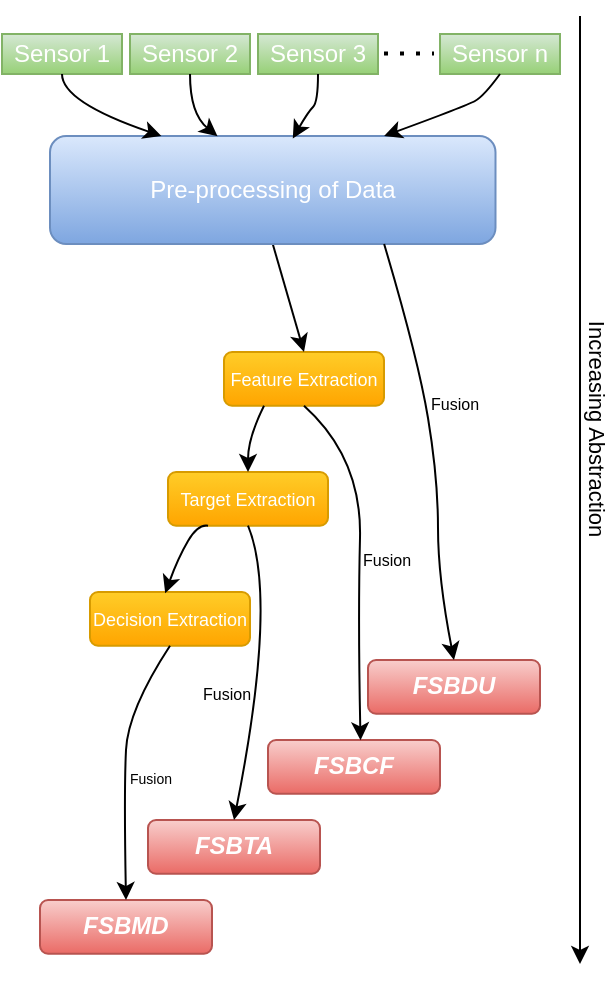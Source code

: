 <mxfile version="14.6.13" type="device"><diagram id="J1SnluEcLUcTRhaXosoH" name="Page-1"><mxGraphModel dx="1024" dy="632" grid="0" gridSize="10" guides="1" tooltips="1" connect="1" arrows="1" fold="1" page="1" pageScale="1" pageWidth="850" pageHeight="1100" math="0" shadow="0"><root><mxCell id="0"/><mxCell id="1" parent="0"/><mxCell id="b5prlHBCZBQqHRGAWx5U-35" value="Sensor 1" style="rounded=0;whiteSpace=wrap;html=1;gradientColor=#97d077;fillColor=#d5e8d4;strokeColor=#82b366;fontColor=#FFFFFF;rotation=0;" parent="1" vertex="1"><mxGeometry x="263" y="127" width="60" height="20" as="geometry"/></mxCell><mxCell id="b5prlHBCZBQqHRGAWx5U-36" value="" style="endArrow=none;dashed=1;html=1;dashPattern=1 3;strokeWidth=2;" parent="1" edge="1"><mxGeometry x="247" y="223.75" width="50" height="50" as="geometry"><mxPoint x="454" y="136.75" as="sourcePoint"/><mxPoint x="479" y="136.75" as="targetPoint"/></mxGeometry></mxCell><mxCell id="b5prlHBCZBQqHRGAWx5U-54" value="&lt;font style=&quot;font-size: 9px&quot;&gt;Feature Extraction&lt;/font&gt;" style="rounded=1;whiteSpace=wrap;html=1;rotation=0;fillColor=#ffcd28;strokeColor=#d79b00;gradientColor=#ffa500;fontColor=#FFFFFF;" parent="1" vertex="1"><mxGeometry x="374" y="286" width="80" height="26.87" as="geometry"/></mxCell><mxCell id="b5prlHBCZBQqHRGAWx5U-55" value="&lt;font style=&quot;font-size: 9px&quot;&gt;Target Extraction&lt;/font&gt;" style="rounded=1;whiteSpace=wrap;html=1;rotation=0;fillColor=#ffcd28;strokeColor=#d79b00;gradientColor=#ffa500;fontColor=#FFFFFF;" parent="1" vertex="1"><mxGeometry x="346" y="346" width="80" height="26.87" as="geometry"/></mxCell><mxCell id="b5prlHBCZBQqHRGAWx5U-56" value="&lt;font style=&quot;font-size: 9px&quot;&gt;Decision Extraction&lt;/font&gt;" style="rounded=1;whiteSpace=wrap;html=1;rotation=0;fillColor=#ffcd28;strokeColor=#d79b00;gradientColor=#ffa500;fontColor=#FFFFFF;" parent="1" vertex="1"><mxGeometry x="307" y="406" width="80" height="26.87" as="geometry"/></mxCell><mxCell id="b5prlHBCZBQqHRGAWx5U-59" value="" style="curved=1;endArrow=classic;html=1;entryX=0.5;entryY=0;entryDx=0;entryDy=0;exitX=0.5;exitY=1;exitDx=0;exitDy=0;" parent="1" source="b5prlHBCZBQqHRGAWx5U-83" target="b5prlHBCZBQqHRGAWx5U-54" edge="1"><mxGeometry x="129" y="171" width="50" height="50" as="geometry"><mxPoint x="399" y="245" as="sourcePoint"/><mxPoint x="495" y="519" as="targetPoint"/><Array as="points"/></mxGeometry></mxCell><mxCell id="b5prlHBCZBQqHRGAWx5U-67" value="" style="group;fontColor=#FFFFFF;rotation=90;" parent="1" vertex="1" connectable="0"><mxGeometry x="324" y="398" width="146.87" height="229.94" as="geometry"/></mxCell><mxCell id="b5prlHBCZBQqHRGAWx5U-51" value="&lt;b&gt;&lt;i&gt;FSBDU&lt;/i&gt;&lt;/b&gt;" style="rounded=1;whiteSpace=wrap;html=1;rotation=0;fillColor=#f8cecc;strokeColor=#b85450;gradientColor=#ea6b66;fontColor=#FFFFFF;" parent="b5prlHBCZBQqHRGAWx5U-67" vertex="1"><mxGeometry x="122" y="42" width="86" height="26.87" as="geometry"/></mxCell><mxCell id="b5prlHBCZBQqHRGAWx5U-63" value="&lt;b&gt;&lt;i&gt;FSBCF&lt;/i&gt;&lt;/b&gt;" style="rounded=1;whiteSpace=wrap;html=1;rotation=0;fillColor=#f8cecc;strokeColor=#b85450;gradientColor=#ea6b66;fontColor=#FFFFFF;" parent="b5prlHBCZBQqHRGAWx5U-67" vertex="1"><mxGeometry x="72" y="82" width="86" height="26.87" as="geometry"/></mxCell><mxCell id="b5prlHBCZBQqHRGAWx5U-64" value="&lt;b&gt;&lt;i&gt;FSBTA&lt;/i&gt;&lt;/b&gt;" style="rounded=1;whiteSpace=wrap;html=1;rotation=0;fillColor=#f8cecc;strokeColor=#b85450;gradientColor=#ea6b66;fontColor=#FFFFFF;" parent="b5prlHBCZBQqHRGAWx5U-67" vertex="1"><mxGeometry x="12" y="122" width="86" height="26.87" as="geometry"/></mxCell><mxCell id="b5prlHBCZBQqHRGAWx5U-65" value="&lt;b&gt;&lt;i&gt;FSBMD&lt;/i&gt;&lt;/b&gt;" style="rounded=1;whiteSpace=wrap;html=1;rotation=0;labelBackgroundColor=none;fillColor=#f8cecc;strokeColor=#b85450;gradientColor=#ea6b66;fontColor=#FFFFFF;" parent="b5prlHBCZBQqHRGAWx5U-67" vertex="1"><mxGeometry x="-42" y="162" width="86" height="26.87" as="geometry"/></mxCell><mxCell id="b5prlHBCZBQqHRGAWx5U-76" value="&lt;font style=&quot;font-size: 8px&quot;&gt;Fusion&lt;/font&gt;" style="edgeLabel;html=1;align=center;verticalAlign=middle;resizable=0;points=[];rotation=0;labelBackgroundColor=none;" parent="b5prlHBCZBQqHRGAWx5U-67" vertex="1" connectable="0"><mxGeometry x="51" y="58" as="geometry"/></mxCell><mxCell id="b5prlHBCZBQqHRGAWx5U-77" value="&lt;font style=&quot;font-size: 7px&quot;&gt;Fusion&lt;/font&gt;" style="edgeLabel;html=1;align=center;verticalAlign=middle;resizable=0;points=[];rotation=0;labelBackgroundColor=none;" parent="b5prlHBCZBQqHRGAWx5U-67" vertex="1" connectable="0"><mxGeometry x="-5" y="88" as="geometry"><mxPoint x="18" y="12" as="offset"/></mxGeometry></mxCell><mxCell id="b5prlHBCZBQqHRGAWx5U-70" value="" style="curved=1;endArrow=classic;html=1;exitX=0.5;exitY=1;exitDx=0;exitDy=0;entryX=0.538;entryY=0.005;entryDx=0;entryDy=0;entryPerimeter=0;" parent="1" source="b5prlHBCZBQqHRGAWx5U-54" target="b5prlHBCZBQqHRGAWx5U-63" edge="1"><mxGeometry x="129" y="171" width="50" height="50" as="geometry"><mxPoint x="371" y="429" as="sourcePoint"/><mxPoint x="420" y="479" as="targetPoint"/><Array as="points"><mxPoint x="443" y="339"/><mxPoint x="441" y="419"/></Array></mxGeometry></mxCell><mxCell id="b5prlHBCZBQqHRGAWx5U-71" value="" style="curved=1;endArrow=classic;html=1;exitX=0.25;exitY=1;exitDx=0;exitDy=0;entryX=0.5;entryY=0;entryDx=0;entryDy=0;" parent="1" source="b5prlHBCZBQqHRGAWx5U-54" target="b5prlHBCZBQqHRGAWx5U-55" edge="1"><mxGeometry x="129" y="171" width="50" height="50" as="geometry"><mxPoint x="371" y="429" as="sourcePoint"/><mxPoint x="421" y="479" as="targetPoint"/><Array as="points"><mxPoint x="386" y="329"/></Array></mxGeometry></mxCell><mxCell id="b5prlHBCZBQqHRGAWx5U-72" value="" style="curved=1;endArrow=classic;html=1;exitX=0.25;exitY=1;exitDx=0;exitDy=0;entryX=0.47;entryY=0.024;entryDx=0;entryDy=0;entryPerimeter=0;" parent="1" source="b5prlHBCZBQqHRGAWx5U-55" target="b5prlHBCZBQqHRGAWx5U-56" edge="1"><mxGeometry x="129" y="171" width="50" height="50" as="geometry"><mxPoint x="411" y="323" as="sourcePoint"/><mxPoint x="376" y="356" as="targetPoint"/><Array as="points"><mxPoint x="361" y="372"/><mxPoint x="351" y="389"/></Array></mxGeometry></mxCell><mxCell id="b5prlHBCZBQqHRGAWx5U-73" value="" style="curved=1;endArrow=classic;html=1;exitX=0.5;exitY=1;exitDx=0;exitDy=0;entryX=0.5;entryY=0;entryDx=0;entryDy=0;" parent="1" source="b5prlHBCZBQqHRGAWx5U-55" target="b5prlHBCZBQqHRGAWx5U-64" edge="1"><mxGeometry x="129" y="171" width="50" height="50" as="geometry"><mxPoint x="361" y="429" as="sourcePoint"/><mxPoint x="411" y="479" as="targetPoint"/><Array as="points"><mxPoint x="401" y="409"/></Array></mxGeometry></mxCell><mxCell id="b5prlHBCZBQqHRGAWx5U-74" value="" style="curved=1;endArrow=classic;html=1;exitX=0.5;exitY=1;exitDx=0;exitDy=0;entryX=0.5;entryY=0;entryDx=0;entryDy=0;" parent="1" source="b5prlHBCZBQqHRGAWx5U-56" target="b5prlHBCZBQqHRGAWx5U-65" edge="1"><mxGeometry x="129" y="171" width="50" height="50" as="geometry"><mxPoint x="337" y="429" as="sourcePoint"/><mxPoint x="321" y="539" as="targetPoint"/><Array as="points"><mxPoint x="326" y="465"/><mxPoint x="324" y="505"/></Array></mxGeometry></mxCell><mxCell id="b5prlHBCZBQqHRGAWx5U-75" value="&lt;font style=&quot;font-size: 8px&quot;&gt;Fusion&lt;/font&gt;" style="edgeLabel;html=1;align=center;verticalAlign=middle;resizable=0;points=[];rotation=0;labelBackgroundColor=none;" parent="1" vertex="1" connectable="0"><mxGeometry x="455" y="389" as="geometry"/></mxCell><mxCell id="b5prlHBCZBQqHRGAWx5U-79" value="" style="endArrow=classic;html=1;labelBackgroundColor=none;" parent="1" edge="1"><mxGeometry x="137" y="205" width="50" height="50" as="geometry"><mxPoint x="552" y="118" as="sourcePoint"/><mxPoint x="552" y="592" as="targetPoint"/></mxGeometry></mxCell><mxCell id="b5prlHBCZBQqHRGAWx5U-81" value="Increasing Abstraction" style="edgeLabel;html=1;align=center;verticalAlign=middle;resizable=0;points=[];labelBackgroundColor=none;rotation=90;" parent="b5prlHBCZBQqHRGAWx5U-79" vertex="1" connectable="0"><mxGeometry x="0.26" relative="1" as="geometry"><mxPoint x="9" y="-93" as="offset"/></mxGeometry></mxCell><mxCell id="b5prlHBCZBQqHRGAWx5U-83" value="Pre-processing of Data" style="rounded=1;whiteSpace=wrap;html=1;labelBackgroundColor=none;rotation=0;fillColor=#dae8fc;strokeColor=#6c8ebf;gradientColor=#7ea6e0;fontColor=#FFFFFF;" parent="1" vertex="1"><mxGeometry x="287" y="178" width="222.75" height="54" as="geometry"/></mxCell><mxCell id="b5prlHBCZBQqHRGAWx5U-58" value="" style="curved=1;endArrow=classic;html=1;exitX=0.75;exitY=1;exitDx=0;exitDy=0;entryX=0.5;entryY=0;entryDx=0;entryDy=0;" parent="1" source="b5prlHBCZBQqHRGAWx5U-83" target="b5prlHBCZBQqHRGAWx5U-51" edge="1"><mxGeometry x="129" y="171" width="50" height="50" as="geometry"><mxPoint x="443" y="239" as="sourcePoint"/><mxPoint x="421" y="479" as="targetPoint"/><Array as="points"><mxPoint x="471" y="289"/><mxPoint x="481" y="349"/><mxPoint x="481" y="399"/></Array></mxGeometry></mxCell><mxCell id="b5prlHBCZBQqHRGAWx5U-68" value="&lt;font style=&quot;font-size: 8px&quot;&gt;Fusion&lt;/font&gt;" style="edgeLabel;html=1;align=center;verticalAlign=middle;resizable=0;points=[];rotation=0;labelBackgroundColor=none;" parent="b5prlHBCZBQqHRGAWx5U-58" vertex="1" connectable="0"><mxGeometry x="-0.114" y="-3" relative="1" as="geometry"><mxPoint x="15" y="-13" as="offset"/></mxGeometry></mxCell><mxCell id="pY0DOJ-uOGDVntRh-UlZ-2" value="Sensor 2" style="rounded=0;whiteSpace=wrap;html=1;gradientColor=#97d077;fillColor=#d5e8d4;strokeColor=#82b366;fontColor=#FFFFFF;rotation=0;" parent="1" vertex="1"><mxGeometry x="327" y="127" width="60" height="20" as="geometry"/></mxCell><mxCell id="pY0DOJ-uOGDVntRh-UlZ-3" value="Sensor 3" style="rounded=0;whiteSpace=wrap;html=1;gradientColor=#97d077;fillColor=#d5e8d4;strokeColor=#82b366;fontColor=#FFFFFF;rotation=0;" parent="1" vertex="1"><mxGeometry x="391" y="127" width="60" height="20" as="geometry"/></mxCell><mxCell id="pY0DOJ-uOGDVntRh-UlZ-4" value="Sensor n" style="rounded=0;whiteSpace=wrap;html=1;gradientColor=#97d077;fillColor=#d5e8d4;strokeColor=#82b366;fontColor=#FFFFFF;rotation=0;" parent="1" vertex="1"><mxGeometry x="482" y="127" width="60" height="20" as="geometry"/></mxCell><mxCell id="pY0DOJ-uOGDVntRh-UlZ-7" value="" style="curved=1;endArrow=classic;html=1;exitX=0.5;exitY=1;exitDx=0;exitDy=0;entryX=0.25;entryY=0;entryDx=0;entryDy=0;" parent="1" source="b5prlHBCZBQqHRGAWx5U-35" target="b5prlHBCZBQqHRGAWx5U-83" edge="1"><mxGeometry width="50" height="50" relative="1" as="geometry"><mxPoint x="399" y="147" as="sourcePoint"/><mxPoint x="365" y="167" as="targetPoint"/><Array as="points"><mxPoint x="293" y="161"/></Array></mxGeometry></mxCell><mxCell id="pY0DOJ-uOGDVntRh-UlZ-8" value="" style="curved=1;endArrow=classic;html=1;exitX=0.5;exitY=1;exitDx=0;exitDy=0;entryX=0.376;entryY=0.002;entryDx=0;entryDy=0;entryPerimeter=0;" parent="1" source="pY0DOJ-uOGDVntRh-UlZ-2" target="b5prlHBCZBQqHRGAWx5U-83" edge="1"><mxGeometry width="50" height="50" relative="1" as="geometry"><mxPoint x="359" y="153" as="sourcePoint"/><mxPoint x="408.688" y="184" as="targetPoint"/><Array as="points"><mxPoint x="357" y="167"/></Array></mxGeometry></mxCell><mxCell id="pY0DOJ-uOGDVntRh-UlZ-9" value="" style="curved=1;endArrow=classic;html=1;exitX=0.5;exitY=1;exitDx=0;exitDy=0;entryX=0.545;entryY=0.024;entryDx=0;entryDy=0;entryPerimeter=0;" parent="1" source="pY0DOJ-uOGDVntRh-UlZ-3" target="b5prlHBCZBQqHRGAWx5U-83" edge="1"><mxGeometry width="50" height="50" relative="1" as="geometry"><mxPoint x="418" y="151" as="sourcePoint"/><mxPoint x="459.375" y="182" as="targetPoint"/><Array as="points"><mxPoint x="421" y="161"/><mxPoint x="416" y="166"/></Array></mxGeometry></mxCell><mxCell id="pY0DOJ-uOGDVntRh-UlZ-10" value="" style="curved=1;endArrow=classic;html=1;exitX=0.5;exitY=1;exitDx=0;exitDy=0;entryX=0.75;entryY=0;entryDx=0;entryDy=0;" parent="1" source="pY0DOJ-uOGDVntRh-UlZ-4" target="b5prlHBCZBQqHRGAWx5U-83" edge="1"><mxGeometry width="50" height="50" relative="1" as="geometry"><mxPoint x="431" y="157" as="sourcePoint"/><mxPoint x="418.399" y="189.296" as="targetPoint"/><Array as="points"><mxPoint x="504" y="158"/><mxPoint x="495" y="163"/></Array></mxGeometry></mxCell></root></mxGraphModel></diagram></mxfile>